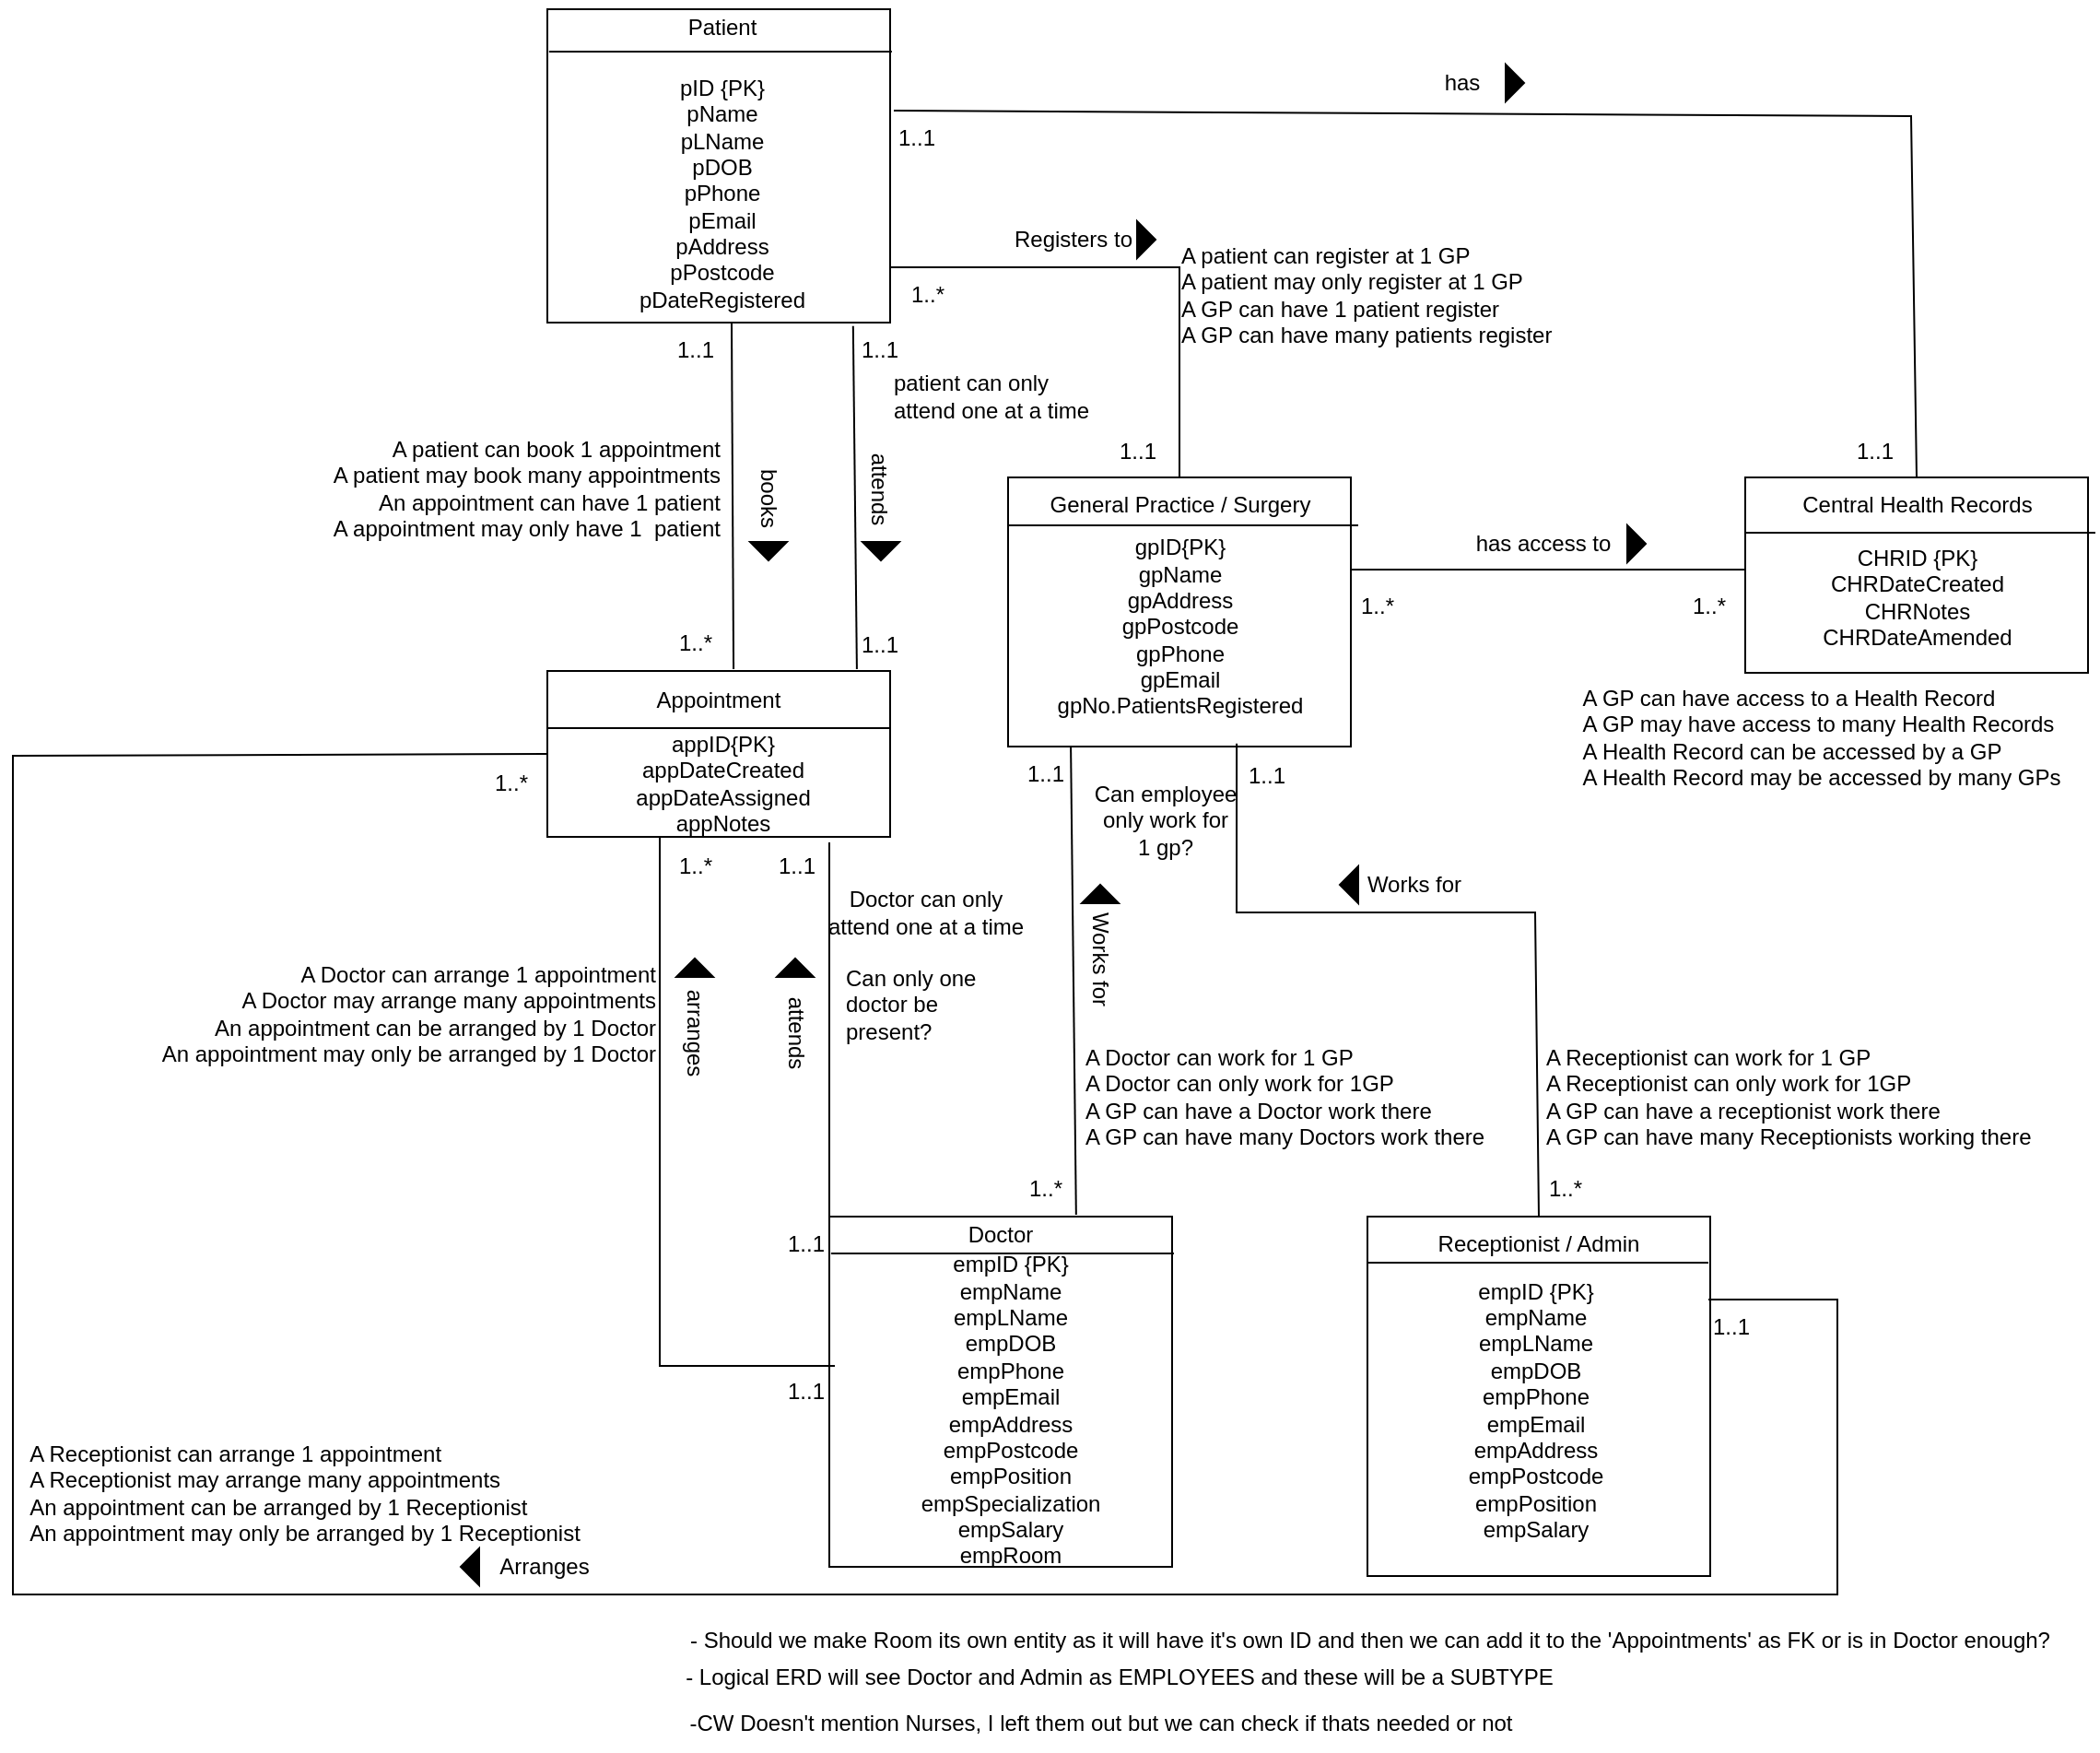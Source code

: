<mxfile version="20.8.11" type="github">
  <diagram name="Page-1" id="g4egNxcppEt3CNvm98ZU">
    <mxGraphModel dx="2591" dy="745" grid="1" gridSize="10" guides="1" tooltips="1" connect="1" arrows="1" fold="1" page="1" pageScale="1" pageWidth="1169" pageHeight="827" math="0" shadow="0">
      <root>
        <mxCell id="0" />
        <mxCell id="1" parent="0" />
        <mxCell id="moCKxcB6sKFw1QIm4DEG-2" value="" style="rounded=0;whiteSpace=wrap;html=1;" vertex="1" parent="1">
          <mxGeometry x="390" y="324" width="186" height="146" as="geometry" />
        </mxCell>
        <mxCell id="moCKxcB6sKFw1QIm4DEG-4" value="" style="endArrow=none;html=1;rounded=0;" edge="1" parent="1">
          <mxGeometry width="50" height="50" relative="1" as="geometry">
            <mxPoint x="390" y="350" as="sourcePoint" />
            <mxPoint x="580" y="350" as="targetPoint" />
          </mxGeometry>
        </mxCell>
        <mxCell id="moCKxcB6sKFw1QIm4DEG-5" value="General Practice / Surgery" style="text;html=1;strokeColor=none;fillColor=none;align=center;verticalAlign=middle;whiteSpace=wrap;rounded=0;" vertex="1" parent="1">
          <mxGeometry x="409.5" y="324" width="147" height="30" as="geometry" />
        </mxCell>
        <mxCell id="moCKxcB6sKFw1QIm4DEG-6" value="" style="rounded=0;whiteSpace=wrap;html=1;" vertex="1" parent="1">
          <mxGeometry x="790" y="324" width="186" height="106" as="geometry" />
        </mxCell>
        <mxCell id="moCKxcB6sKFw1QIm4DEG-7" value="" style="endArrow=none;html=1;rounded=0;" edge="1" parent="1">
          <mxGeometry width="50" height="50" relative="1" as="geometry">
            <mxPoint x="790" y="354" as="sourcePoint" />
            <mxPoint x="980" y="354" as="targetPoint" />
          </mxGeometry>
        </mxCell>
        <mxCell id="moCKxcB6sKFw1QIm4DEG-8" value="Central Health Records" style="text;html=1;strokeColor=none;fillColor=none;align=center;verticalAlign=middle;whiteSpace=wrap;rounded=0;" vertex="1" parent="1">
          <mxGeometry x="809.5" y="324" width="147" height="30" as="geometry" />
        </mxCell>
        <mxCell id="moCKxcB6sKFw1QIm4DEG-12" value="" style="rounded=0;whiteSpace=wrap;html=1;" vertex="1" parent="1">
          <mxGeometry x="140" y="70" width="186" height="170" as="geometry" />
        </mxCell>
        <mxCell id="moCKxcB6sKFw1QIm4DEG-13" value="" style="endArrow=none;html=1;rounded=0;entryX=1.005;entryY=0.135;entryDx=0;entryDy=0;entryPerimeter=0;exitX=0.005;exitY=0.135;exitDx=0;exitDy=0;exitPerimeter=0;" edge="1" parent="1" target="moCKxcB6sKFw1QIm4DEG-12" source="moCKxcB6sKFw1QIm4DEG-12">
          <mxGeometry width="50" height="50" relative="1" as="geometry">
            <mxPoint x="140" y="180" as="sourcePoint" />
            <mxPoint x="190" y="130" as="targetPoint" />
          </mxGeometry>
        </mxCell>
        <mxCell id="moCKxcB6sKFw1QIm4DEG-14" value="Patient" style="text;html=1;strokeColor=none;fillColor=none;align=center;verticalAlign=middle;whiteSpace=wrap;rounded=0;" vertex="1" parent="1">
          <mxGeometry x="175" y="65" width="120" height="30" as="geometry" />
        </mxCell>
        <mxCell id="moCKxcB6sKFw1QIm4DEG-15" value="" style="rounded=0;whiteSpace=wrap;html=1;" vertex="1" parent="1">
          <mxGeometry x="293" y="725" width="186" height="190" as="geometry" />
        </mxCell>
        <mxCell id="moCKxcB6sKFw1QIm4DEG-16" value="" style="endArrow=none;html=1;rounded=0;exitX=0.005;exitY=0.105;exitDx=0;exitDy=0;exitPerimeter=0;" edge="1" parent="1" source="moCKxcB6sKFw1QIm4DEG-15">
          <mxGeometry width="50" height="50" relative="1" as="geometry">
            <mxPoint x="293" y="800" as="sourcePoint" />
            <mxPoint x="480" y="745" as="targetPoint" />
          </mxGeometry>
        </mxCell>
        <mxCell id="moCKxcB6sKFw1QIm4DEG-17" value="Doctor" style="text;html=1;strokeColor=none;fillColor=none;align=center;verticalAlign=middle;whiteSpace=wrap;rounded=0;" vertex="1" parent="1">
          <mxGeometry x="326" y="720" width="120" height="30" as="geometry" />
        </mxCell>
        <mxCell id="moCKxcB6sKFw1QIm4DEG-18" value="" style="rounded=0;whiteSpace=wrap;html=1;" vertex="1" parent="1">
          <mxGeometry x="585" y="725" width="186" height="195" as="geometry" />
        </mxCell>
        <mxCell id="moCKxcB6sKFw1QIm4DEG-19" value="" style="endArrow=none;html=1;rounded=0;" edge="1" parent="1">
          <mxGeometry width="50" height="50" relative="1" as="geometry">
            <mxPoint x="585" y="750" as="sourcePoint" />
            <mxPoint x="770" y="750" as="targetPoint" />
          </mxGeometry>
        </mxCell>
        <mxCell id="moCKxcB6sKFw1QIm4DEG-20" value="Receptionist / Admin" style="text;html=1;strokeColor=none;fillColor=none;align=center;verticalAlign=middle;whiteSpace=wrap;rounded=0;" vertex="1" parent="1">
          <mxGeometry x="618" y="725" width="120" height="30" as="geometry" />
        </mxCell>
        <mxCell id="moCKxcB6sKFw1QIm4DEG-21" value="" style="rounded=0;whiteSpace=wrap;html=1;" vertex="1" parent="1">
          <mxGeometry x="140" y="429" width="186" height="90" as="geometry" />
        </mxCell>
        <mxCell id="moCKxcB6sKFw1QIm4DEG-22" value="" style="endArrow=none;html=1;rounded=0;entryX=1;entryY=0.344;entryDx=0;entryDy=0;entryPerimeter=0;" edge="1" parent="1" target="moCKxcB6sKFw1QIm4DEG-21">
          <mxGeometry width="50" height="50" relative="1" as="geometry">
            <mxPoint x="140" y="460" as="sourcePoint" />
            <mxPoint x="190" y="410" as="targetPoint" />
          </mxGeometry>
        </mxCell>
        <mxCell id="moCKxcB6sKFw1QIm4DEG-23" value="Appointment" style="text;html=1;strokeColor=none;fillColor=none;align=center;verticalAlign=middle;whiteSpace=wrap;rounded=0;" vertex="1" parent="1">
          <mxGeometry x="173" y="430" width="120" height="30" as="geometry" />
        </mxCell>
        <mxCell id="moCKxcB6sKFw1QIm4DEG-27" value="" style="endArrow=none;html=1;rounded=0;endFill=0;" edge="1" parent="1">
          <mxGeometry width="50" height="50" relative="1" as="geometry">
            <mxPoint x="576" y="374" as="sourcePoint" />
            <mxPoint x="790" y="374" as="targetPoint" />
          </mxGeometry>
        </mxCell>
        <mxCell id="moCKxcB6sKFw1QIm4DEG-28" value="has access to" style="text;html=1;align=center;verticalAlign=middle;resizable=0;points=[];autosize=1;strokeColor=none;fillColor=none;" vertex="1" parent="1">
          <mxGeometry x="630" y="345" width="100" height="30" as="geometry" />
        </mxCell>
        <mxCell id="moCKxcB6sKFw1QIm4DEG-29" value="1..*" style="text;html=1;align=center;verticalAlign=middle;resizable=0;points=[];autosize=1;strokeColor=none;fillColor=none;" vertex="1" parent="1">
          <mxGeometry x="570" y="379" width="40" height="30" as="geometry" />
        </mxCell>
        <mxCell id="moCKxcB6sKFw1QIm4DEG-30" value="1..*" style="text;html=1;align=center;verticalAlign=middle;resizable=0;points=[];autosize=1;strokeColor=none;fillColor=none;" vertex="1" parent="1">
          <mxGeometry x="750" y="379" width="40" height="30" as="geometry" />
        </mxCell>
        <mxCell id="moCKxcB6sKFw1QIm4DEG-34" value="" style="endArrow=none;html=1;rounded=0;entryX=0.5;entryY=0;entryDx=0;entryDy=0;endFill=0;" edge="1" parent="1" target="moCKxcB6sKFw1QIm4DEG-2">
          <mxGeometry width="50" height="50" relative="1" as="geometry">
            <mxPoint x="326" y="210" as="sourcePoint" />
            <mxPoint x="376" y="160" as="targetPoint" />
            <Array as="points">
              <mxPoint x="483" y="210" />
            </Array>
          </mxGeometry>
        </mxCell>
        <mxCell id="moCKxcB6sKFw1QIm4DEG-35" value="Registers to" style="text;html=1;align=center;verticalAlign=middle;resizable=0;points=[];autosize=1;strokeColor=none;fillColor=none;" vertex="1" parent="1">
          <mxGeometry x="380" y="180" width="90" height="30" as="geometry" />
        </mxCell>
        <mxCell id="moCKxcB6sKFw1QIm4DEG-36" value="1..*" style="text;html=1;align=center;verticalAlign=middle;resizable=0;points=[];autosize=1;strokeColor=none;fillColor=none;" vertex="1" parent="1">
          <mxGeometry x="326" y="210" width="40" height="30" as="geometry" />
        </mxCell>
        <mxCell id="moCKxcB6sKFw1QIm4DEG-37" value="1..1" style="text;html=1;align=center;verticalAlign=middle;resizable=0;points=[];autosize=1;strokeColor=none;fillColor=none;" vertex="1" parent="1">
          <mxGeometry x="440" y="295" width="40" height="30" as="geometry" />
        </mxCell>
        <mxCell id="moCKxcB6sKFw1QIm4DEG-38" value="" style="endArrow=none;html=1;rounded=0;entryX=0.567;entryY=-0.067;entryDx=0;entryDy=0;entryPerimeter=0;endFill=0;" edge="1" parent="1" target="moCKxcB6sKFw1QIm4DEG-23">
          <mxGeometry width="50" height="50" relative="1" as="geometry">
            <mxPoint x="240" y="240" as="sourcePoint" />
            <mxPoint x="290" y="190" as="targetPoint" />
          </mxGeometry>
        </mxCell>
        <mxCell id="moCKxcB6sKFw1QIm4DEG-39" value="books" style="text;html=1;align=center;verticalAlign=middle;resizable=0;points=[];autosize=1;strokeColor=none;fillColor=none;rotation=90;" vertex="1" parent="1">
          <mxGeometry x="230" y="320" width="60" height="30" as="geometry" />
        </mxCell>
        <mxCell id="moCKxcB6sKFw1QIm4DEG-40" value="1..*" style="text;html=1;align=center;verticalAlign=middle;resizable=0;points=[];autosize=1;strokeColor=none;fillColor=none;" vertex="1" parent="1">
          <mxGeometry x="200" y="399" width="40" height="30" as="geometry" />
        </mxCell>
        <mxCell id="moCKxcB6sKFw1QIm4DEG-41" value="1..1" style="text;html=1;align=center;verticalAlign=middle;resizable=0;points=[];autosize=1;strokeColor=none;fillColor=none;" vertex="1" parent="1">
          <mxGeometry x="200" y="240" width="40" height="30" as="geometry" />
        </mxCell>
        <mxCell id="moCKxcB6sKFw1QIm4DEG-42" value="&lt;div align=&quot;left&quot;&gt;A patient can register at 1 GP&lt;br&gt;A patient may only register at 1 GP&lt;br&gt;A GP can have 1 patient register&lt;br&gt;A GP can have many patients register&lt;/div&gt;" style="text;html=1;align=left;verticalAlign=middle;resizable=0;points=[];autosize=1;strokeColor=none;fillColor=none;" vertex="1" parent="1">
          <mxGeometry x="482" y="190" width="230" height="70" as="geometry" />
        </mxCell>
        <mxCell id="moCKxcB6sKFw1QIm4DEG-44" value="&lt;div align=&quot;right&quot;&gt;A patient can book 1 appointment&lt;br&gt;A patient may book many appointments&lt;br&gt;An appointment can have 1 patient&lt;br&gt;A appointment may only have 1&amp;nbsp; patient&lt;/div&gt;" style="text;html=1;align=right;verticalAlign=middle;resizable=0;points=[];autosize=1;strokeColor=none;fillColor=none;" vertex="1" parent="1">
          <mxGeometry x="-5" y="295" width="240" height="70" as="geometry" />
        </mxCell>
        <mxCell id="moCKxcB6sKFw1QIm4DEG-45" value="&lt;div align=&quot;justify&quot;&gt;A GP can have access to a Health Record&lt;br&gt;A GP may have access to many Health Records&lt;br&gt;A Health Record can be accessed by a GP&lt;br&gt;A Health Record may be accessed by many GPs&lt;/div&gt;" style="text;html=1;align=center;verticalAlign=middle;resizable=0;points=[];autosize=1;strokeColor=none;fillColor=none;" vertex="1" parent="1">
          <mxGeometry x="686" y="430" width="290" height="70" as="geometry" />
        </mxCell>
        <mxCell id="moCKxcB6sKFw1QIm4DEG-46" value="" style="endArrow=none;html=1;rounded=0;exitX=0.72;exitY=-0.005;exitDx=0;exitDy=0;exitPerimeter=0;entryX=0.183;entryY=1;entryDx=0;entryDy=0;entryPerimeter=0;endFill=0;" edge="1" parent="1" source="moCKxcB6sKFw1QIm4DEG-15" target="moCKxcB6sKFw1QIm4DEG-2">
          <mxGeometry width="50" height="50" relative="1" as="geometry">
            <mxPoint x="446" y="479" as="sourcePoint" />
            <mxPoint x="430" y="410" as="targetPoint" />
          </mxGeometry>
        </mxCell>
        <mxCell id="moCKxcB6sKFw1QIm4DEG-47" value="Works for" style="text;html=1;align=center;verticalAlign=middle;resizable=0;points=[];autosize=1;strokeColor=none;fillColor=none;rotation=90;" vertex="1" parent="1">
          <mxGeometry x="400" y="570" width="80" height="30" as="geometry" />
        </mxCell>
        <mxCell id="moCKxcB6sKFw1QIm4DEG-48" value="1..1" style="text;html=1;align=center;verticalAlign=middle;resizable=0;points=[];autosize=1;strokeColor=none;fillColor=none;" vertex="1" parent="1">
          <mxGeometry x="390" y="470" width="40" height="30" as="geometry" />
        </mxCell>
        <mxCell id="moCKxcB6sKFw1QIm4DEG-49" value="Can employee&lt;br&gt; only work for &lt;br&gt;1 gp?" style="text;html=1;align=center;verticalAlign=middle;resizable=0;points=[];autosize=1;strokeColor=none;fillColor=none;" vertex="1" parent="1">
          <mxGeometry x="425" y="480" width="100" height="60" as="geometry" />
        </mxCell>
        <mxCell id="moCKxcB6sKFw1QIm4DEG-50" value="1..*" style="text;html=1;align=center;verticalAlign=middle;resizable=0;points=[];autosize=1;strokeColor=none;fillColor=none;" vertex="1" parent="1">
          <mxGeometry x="390" y="695" width="40" height="30" as="geometry" />
        </mxCell>
        <mxCell id="moCKxcB6sKFw1QIm4DEG-51" value="" style="endArrow=none;html=1;rounded=0;exitX=0.5;exitY=0;exitDx=0;exitDy=0;entryX=0.667;entryY=0.989;entryDx=0;entryDy=0;entryPerimeter=0;endFill=0;" edge="1" parent="1" source="moCKxcB6sKFw1QIm4DEG-20" target="moCKxcB6sKFw1QIm4DEG-2">
          <mxGeometry width="50" height="50" relative="1" as="geometry">
            <mxPoint x="540" y="450" as="sourcePoint" />
            <mxPoint x="590" y="400" as="targetPoint" />
            <Array as="points">
              <mxPoint x="676" y="560" />
              <mxPoint x="514" y="560" />
            </Array>
          </mxGeometry>
        </mxCell>
        <mxCell id="moCKxcB6sKFw1QIm4DEG-53" value="Works for" style="text;html=1;align=center;verticalAlign=middle;resizable=0;points=[];autosize=1;strokeColor=none;fillColor=none;rotation=0;" vertex="1" parent="1">
          <mxGeometry x="570" y="530" width="80" height="30" as="geometry" />
        </mxCell>
        <mxCell id="moCKxcB6sKFw1QIm4DEG-54" value="1..1" style="text;html=1;align=center;verticalAlign=middle;resizable=0;points=[];autosize=1;strokeColor=none;fillColor=none;" vertex="1" parent="1">
          <mxGeometry x="510" y="471" width="40" height="30" as="geometry" />
        </mxCell>
        <mxCell id="moCKxcB6sKFw1QIm4DEG-55" value="1..*" style="text;html=1;align=center;verticalAlign=middle;resizable=0;points=[];autosize=1;strokeColor=none;fillColor=none;" vertex="1" parent="1">
          <mxGeometry x="672" y="695" width="40" height="30" as="geometry" />
        </mxCell>
        <mxCell id="moCKxcB6sKFw1QIm4DEG-56" value="" style="endArrow=none;html=1;rounded=0;entryX=0.328;entryY=1;entryDx=0;entryDy=0;entryPerimeter=0;exitX=0.9;exitY=0.033;exitDx=0;exitDy=0;exitPerimeter=0;endFill=0;" edge="1" parent="1" source="moCKxcB6sKFw1QIm4DEG-60" target="moCKxcB6sKFw1QIm4DEG-21">
          <mxGeometry width="50" height="50" relative="1" as="geometry">
            <mxPoint x="293" y="690" as="sourcePoint" />
            <mxPoint x="343" y="640" as="targetPoint" />
            <Array as="points">
              <mxPoint x="201" y="806" />
              <mxPoint x="201" y="690" />
            </Array>
          </mxGeometry>
        </mxCell>
        <mxCell id="moCKxcB6sKFw1QIm4DEG-57" value="arranges" style="text;html=1;align=center;verticalAlign=middle;resizable=0;points=[];autosize=1;strokeColor=none;fillColor=none;rotation=90;" vertex="1" parent="1">
          <mxGeometry x="185" y="610" width="70" height="30" as="geometry" />
        </mxCell>
        <mxCell id="moCKxcB6sKFw1QIm4DEG-58" value="- Logical ERD will see Doctor and Admin as EMPLOYEES and these will be a SUBTYPE " style="text;html=1;align=center;verticalAlign=middle;resizable=0;points=[];autosize=1;strokeColor=none;fillColor=none;" vertex="1" parent="1">
          <mxGeometry x="200" y="960" width="500" height="30" as="geometry" />
        </mxCell>
        <mxCell id="moCKxcB6sKFw1QIm4DEG-59" value="1..*" style="text;html=1;align=center;verticalAlign=middle;resizable=0;points=[];autosize=1;strokeColor=none;fillColor=none;" vertex="1" parent="1">
          <mxGeometry x="200" y="520" width="40" height="30" as="geometry" />
        </mxCell>
        <mxCell id="moCKxcB6sKFw1QIm4DEG-60" value="1..1" style="text;html=1;align=center;verticalAlign=middle;resizable=0;points=[];autosize=1;strokeColor=none;fillColor=none;" vertex="1" parent="1">
          <mxGeometry x="260" y="805" width="40" height="30" as="geometry" />
        </mxCell>
        <mxCell id="moCKxcB6sKFw1QIm4DEG-61" value="&lt;div align=&quot;right&quot;&gt;A Doctor can arrange 1 appointment&lt;br&gt;A Doctor may arrange many appointments&lt;br&gt;An appointment can be arranged by 1 Doctor&lt;br&gt;An appointment may only be arranged by 1 Doctor&lt;/div&gt;" style="text;html=1;align=right;verticalAlign=middle;resizable=0;points=[];autosize=1;strokeColor=none;fillColor=none;" vertex="1" parent="1">
          <mxGeometry x="-90" y="580" width="290" height="70" as="geometry" />
        </mxCell>
        <mxCell id="moCKxcB6sKFw1QIm4DEG-62" value="&lt;div align=&quot;left&quot;&gt;A Doctor can work for 1 GP&lt;br&gt;A Doctor can only work for 1GP&lt;br&gt;A GP can have a Doctor work there&amp;nbsp;&amp;nbsp;&amp;nbsp;&amp;nbsp;&amp;nbsp;&amp;nbsp;&amp;nbsp;&amp;nbsp;&amp;nbsp; &lt;br&gt;A GP can have many Doctors work there&lt;/div&gt;" style="text;html=1;align=left;verticalAlign=middle;resizable=0;points=[];autosize=1;strokeColor=none;fillColor=none;" vertex="1" parent="1">
          <mxGeometry x="430" y="625" width="240" height="70" as="geometry" />
        </mxCell>
        <mxCell id="moCKxcB6sKFw1QIm4DEG-63" value="&lt;div align=&quot;left&quot;&gt;A Receptionist can work for 1 GP&lt;br&gt;A Receptionist can only work for 1GP&lt;br&gt;A GP can have a receptionist work there&lt;br&gt;A GP can have many Receptionists working there&lt;/div&gt;" style="text;html=1;align=left;verticalAlign=middle;resizable=0;points=[];autosize=1;strokeColor=none;fillColor=none;" vertex="1" parent="1">
          <mxGeometry x="680" y="625" width="290" height="70" as="geometry" />
        </mxCell>
        <mxCell id="moCKxcB6sKFw1QIm4DEG-64" value="" style="endArrow=none;html=1;rounded=0;entryX=0;entryY=0.5;entryDx=0;entryDy=0;endFill=0;exitX=0.2;exitY=0;exitDx=0;exitDy=0;exitPerimeter=0;" edge="1" parent="1" source="moCKxcB6sKFw1QIm4DEG-66" target="moCKxcB6sKFw1QIm4DEG-21">
          <mxGeometry width="50" height="50" relative="1" as="geometry">
            <mxPoint x="769" y="827" as="sourcePoint" />
            <mxPoint x="819" y="777" as="targetPoint" />
            <Array as="points">
              <mxPoint x="840" y="770" />
              <mxPoint x="840" y="827" />
              <mxPoint x="840" y="930" />
              <mxPoint x="-150" y="930" />
              <mxPoint x="-150" y="475" />
            </Array>
          </mxGeometry>
        </mxCell>
        <mxCell id="moCKxcB6sKFw1QIm4DEG-65" value="1..*" style="text;html=1;align=center;verticalAlign=middle;resizable=0;points=[];autosize=1;strokeColor=none;fillColor=none;" vertex="1" parent="1">
          <mxGeometry x="100" y="475" width="40" height="30" as="geometry" />
        </mxCell>
        <mxCell id="moCKxcB6sKFw1QIm4DEG-66" value="1..1" style="text;html=1;align=center;verticalAlign=middle;resizable=0;points=[];autosize=1;strokeColor=none;fillColor=none;" vertex="1" parent="1">
          <mxGeometry x="762" y="770" width="40" height="30" as="geometry" />
        </mxCell>
        <mxCell id="moCKxcB6sKFw1QIm4DEG-67" value="Arranges" style="text;html=1;align=center;verticalAlign=middle;resizable=0;points=[];autosize=1;strokeColor=none;fillColor=none;" vertex="1" parent="1">
          <mxGeometry x="103" y="900" width="70" height="30" as="geometry" />
        </mxCell>
        <mxCell id="moCKxcB6sKFw1QIm4DEG-68" value="&lt;div align=&quot;justify&quot;&gt;A Receptionist can arrange 1 appointment&lt;br&gt;A Receptionist may arrange many appointments&lt;br&gt;An appointment can be arranged by 1 Receptionist&lt;br&gt;An appointment may only be arranged by 1 Receptionist&lt;/div&gt;" style="text;html=1;align=center;verticalAlign=middle;resizable=0;points=[];autosize=1;strokeColor=none;fillColor=none;" vertex="1" parent="1">
          <mxGeometry x="-157" y="840" width="330" height="70" as="geometry" />
        </mxCell>
        <mxCell id="moCKxcB6sKFw1QIm4DEG-69" value="" style="endArrow=none;html=1;rounded=0;exitX=0;exitY=0;exitDx=0;exitDy=0;entryX=0.95;entryY=0.067;entryDx=0;entryDy=0;entryPerimeter=0;endFill=0;" edge="1" parent="1" source="moCKxcB6sKFw1QIm4DEG-15" target="moCKxcB6sKFw1QIm4DEG-71">
          <mxGeometry width="50" height="50" relative="1" as="geometry">
            <mxPoint x="310" y="630" as="sourcePoint" />
            <mxPoint x="360" y="580" as="targetPoint" />
          </mxGeometry>
        </mxCell>
        <mxCell id="moCKxcB6sKFw1QIm4DEG-70" value="attends" style="text;html=1;align=center;verticalAlign=middle;resizable=0;points=[];autosize=1;strokeColor=none;fillColor=none;rotation=90;" vertex="1" parent="1">
          <mxGeometry x="245" y="610" width="60" height="30" as="geometry" />
        </mxCell>
        <mxCell id="moCKxcB6sKFw1QIm4DEG-71" value="1..1" style="text;html=1;align=center;verticalAlign=middle;resizable=0;points=[];autosize=1;strokeColor=none;fillColor=none;" vertex="1" parent="1">
          <mxGeometry x="255" y="520" width="40" height="30" as="geometry" />
        </mxCell>
        <mxCell id="moCKxcB6sKFw1QIm4DEG-72" value="1..1" style="text;html=1;align=center;verticalAlign=middle;resizable=0;points=[];autosize=1;strokeColor=none;fillColor=none;" vertex="1" parent="1">
          <mxGeometry x="260" y="725" width="40" height="30" as="geometry" />
        </mxCell>
        <mxCell id="moCKxcB6sKFw1QIm4DEG-73" value="&lt;div align=&quot;left&quot;&gt;Can only one &lt;br&gt;doctor be&lt;br&gt; present?&lt;/div&gt;" style="text;html=1;align=left;verticalAlign=middle;resizable=0;points=[];autosize=1;strokeColor=none;fillColor=none;" vertex="1" parent="1">
          <mxGeometry x="300" y="580" width="100" height="60" as="geometry" />
        </mxCell>
        <mxCell id="moCKxcB6sKFw1QIm4DEG-74" value="" style="endArrow=none;html=1;rounded=0;exitX=0.892;exitY=1.011;exitDx=0;exitDy=0;exitPerimeter=0;entryX=0.903;entryY=-0.011;entryDx=0;entryDy=0;entryPerimeter=0;endFill=0;" edge="1" parent="1" source="moCKxcB6sKFw1QIm4DEG-12" target="moCKxcB6sKFw1QIm4DEG-21">
          <mxGeometry width="50" height="50" relative="1" as="geometry">
            <mxPoint x="310" y="510" as="sourcePoint" />
            <mxPoint x="360" y="460" as="targetPoint" />
          </mxGeometry>
        </mxCell>
        <mxCell id="moCKxcB6sKFw1QIm4DEG-75" value="attends" style="text;html=1;align=center;verticalAlign=middle;resizable=0;points=[];autosize=1;strokeColor=none;fillColor=none;rotation=90;" vertex="1" parent="1">
          <mxGeometry x="290" y="315" width="60" height="30" as="geometry" />
        </mxCell>
        <mxCell id="moCKxcB6sKFw1QIm4DEG-76" value="1..1" style="text;html=1;align=center;verticalAlign=middle;resizable=0;points=[];autosize=1;strokeColor=none;fillColor=none;" vertex="1" parent="1">
          <mxGeometry x="300" y="240" width="40" height="30" as="geometry" />
        </mxCell>
        <mxCell id="moCKxcB6sKFw1QIm4DEG-77" value="1..1" style="text;html=1;align=center;verticalAlign=middle;resizable=0;points=[];autosize=1;strokeColor=none;fillColor=none;" vertex="1" parent="1">
          <mxGeometry x="300" y="400" width="40" height="30" as="geometry" />
        </mxCell>
        <mxCell id="moCKxcB6sKFw1QIm4DEG-78" value="Doctor can only &lt;br&gt;attend one at a time" style="text;html=1;align=center;verticalAlign=middle;resizable=0;points=[];autosize=1;strokeColor=none;fillColor=none;" vertex="1" parent="1">
          <mxGeometry x="279.5" y="540" width="130" height="40" as="geometry" />
        </mxCell>
        <mxCell id="moCKxcB6sKFw1QIm4DEG-79" value="&lt;div align=&quot;left&quot;&gt;patient can only &lt;br&gt;attend one at a time&lt;/div&gt;" style="text;html=1;align=left;verticalAlign=middle;resizable=0;points=[];autosize=1;strokeColor=none;fillColor=none;" vertex="1" parent="1">
          <mxGeometry x="326" y="260" width="130" height="40" as="geometry" />
        </mxCell>
        <mxCell id="moCKxcB6sKFw1QIm4DEG-80" value="" style="triangle;whiteSpace=wrap;html=1;rotation=-90;fillColor=#000000;" vertex="1" parent="1">
          <mxGeometry x="215" y="580" width="10" height="20" as="geometry" />
        </mxCell>
        <mxCell id="moCKxcB6sKFw1QIm4DEG-81" value="" style="triangle;whiteSpace=wrap;html=1;rotation=-90;fillColor=#000000;" vertex="1" parent="1">
          <mxGeometry x="269.5" y="580" width="10" height="20" as="geometry" />
        </mxCell>
        <mxCell id="moCKxcB6sKFw1QIm4DEG-82" value="" style="triangle;whiteSpace=wrap;html=1;rotation=-180;fillColor=#000000;" vertex="1" parent="1">
          <mxGeometry x="93" y="905" width="10" height="20" as="geometry" />
        </mxCell>
        <mxCell id="moCKxcB6sKFw1QIm4DEG-83" value="" style="triangle;whiteSpace=wrap;html=1;rotation=-90;fillColor=#000000;" vertex="1" parent="1">
          <mxGeometry x="435" y="540" width="10" height="20" as="geometry" />
        </mxCell>
        <mxCell id="moCKxcB6sKFw1QIm4DEG-84" value="" style="triangle;whiteSpace=wrap;html=1;rotation=-180;fillColor=#000000;" vertex="1" parent="1">
          <mxGeometry x="570" y="535" width="10" height="20" as="geometry" />
        </mxCell>
        <mxCell id="moCKxcB6sKFw1QIm4DEG-85" value="" style="triangle;whiteSpace=wrap;html=1;rotation=0;fillColor=#000000;" vertex="1" parent="1">
          <mxGeometry x="726" y="350" width="10" height="20" as="geometry" />
        </mxCell>
        <mxCell id="moCKxcB6sKFw1QIm4DEG-86" value="" style="triangle;whiteSpace=wrap;html=1;rotation=0;fillColor=#000000;" vertex="1" parent="1">
          <mxGeometry x="460" y="185" width="10" height="20" as="geometry" />
        </mxCell>
        <mxCell id="moCKxcB6sKFw1QIm4DEG-88" value="" style="triangle;whiteSpace=wrap;html=1;rotation=90;fillColor=#000000;" vertex="1" parent="1">
          <mxGeometry x="255" y="354" width="10" height="20" as="geometry" />
        </mxCell>
        <mxCell id="moCKxcB6sKFw1QIm4DEG-89" value="" style="triangle;whiteSpace=wrap;html=1;rotation=90;fillColor=#000000;" vertex="1" parent="1">
          <mxGeometry x="316" y="354" width="10" height="20" as="geometry" />
        </mxCell>
        <mxCell id="moCKxcB6sKFw1QIm4DEG-90" value="" style="endArrow=none;html=1;rounded=0;entryX=0.5;entryY=0;entryDx=0;entryDy=0;exitX=0.2;exitY=0;exitDx=0;exitDy=0;exitPerimeter=0;" edge="1" parent="1" source="moCKxcB6sKFw1QIm4DEG-93" target="moCKxcB6sKFw1QIm4DEG-8">
          <mxGeometry width="50" height="50" relative="1" as="geometry">
            <mxPoint x="330" y="120" as="sourcePoint" />
            <mxPoint x="360" y="370" as="targetPoint" />
            <Array as="points">
              <mxPoint x="880" y="128" />
            </Array>
          </mxGeometry>
        </mxCell>
        <mxCell id="moCKxcB6sKFw1QIm4DEG-91" value="" style="triangle;whiteSpace=wrap;html=1;rotation=0;fillColor=#000000;" vertex="1" parent="1">
          <mxGeometry x="660" y="100" width="10" height="20" as="geometry" />
        </mxCell>
        <mxCell id="moCKxcB6sKFw1QIm4DEG-92" value="has" style="text;html=1;align=center;verticalAlign=middle;resizable=0;points=[];autosize=1;strokeColor=none;fillColor=none;" vertex="1" parent="1">
          <mxGeometry x="616" y="95" width="40" height="30" as="geometry" />
        </mxCell>
        <mxCell id="moCKxcB6sKFw1QIm4DEG-93" value="1..1" style="text;html=1;align=center;verticalAlign=middle;resizable=0;points=[];autosize=1;strokeColor=none;fillColor=none;" vertex="1" parent="1">
          <mxGeometry x="320" y="125" width="40" height="30" as="geometry" />
        </mxCell>
        <mxCell id="moCKxcB6sKFw1QIm4DEG-94" value="1..1" style="text;html=1;align=center;verticalAlign=middle;resizable=0;points=[];autosize=1;strokeColor=none;fillColor=none;" vertex="1" parent="1">
          <mxGeometry x="840" y="295" width="40" height="30" as="geometry" />
        </mxCell>
        <mxCell id="moCKxcB6sKFw1QIm4DEG-95" value="&lt;div&gt;pID {PK}&lt;/div&gt;&lt;div&gt;pName&lt;/div&gt;&lt;div&gt;pLName&lt;/div&gt;&lt;div&gt;pDOB&lt;br&gt;&lt;/div&gt;&lt;div&gt;pPhone&lt;br&gt;pEmail&lt;br&gt;pAddress&lt;br&gt;pPostcode&lt;/div&gt;&lt;div&gt;pDateRegistered&lt;br&gt;&lt;/div&gt;" style="text;html=1;strokeColor=none;fillColor=none;align=center;verticalAlign=middle;whiteSpace=wrap;rounded=0;" vertex="1" parent="1">
          <mxGeometry x="185" y="135" width="100" height="70" as="geometry" />
        </mxCell>
        <mxCell id="moCKxcB6sKFw1QIm4DEG-96" value="&lt;div&gt;CHRID {PK}&lt;/div&gt;&lt;div&gt;CHRDateCreated&lt;/div&gt;CHRNotes&lt;br&gt;CHRDateAmended" style="text;html=1;align=center;verticalAlign=middle;resizable=0;points=[];autosize=1;strokeColor=none;fillColor=none;" vertex="1" parent="1">
          <mxGeometry x="818" y="354" width="130" height="70" as="geometry" />
        </mxCell>
        <mxCell id="moCKxcB6sKFw1QIm4DEG-97" value="&lt;div&gt;empID {PK}&lt;/div&gt;&lt;div&gt;empName&lt;/div&gt;&lt;div&gt;empLName&lt;/div&gt;&lt;div&gt;empDOB&lt;/div&gt;&lt;div&gt;empPhone&lt;/div&gt;&lt;div&gt;empEmail&lt;/div&gt;&lt;div&gt;empAddress&lt;/div&gt;&lt;div&gt;empPostcode&lt;/div&gt;&lt;div&gt;empPosition&lt;br&gt;&lt;/div&gt;&lt;div&gt;empSpecialization&lt;br&gt;empSalary&lt;br&gt;empRoom&lt;br&gt;&lt;/div&gt;" style="text;html=1;align=center;verticalAlign=middle;resizable=0;points=[];autosize=1;strokeColor=none;fillColor=none;" vertex="1" parent="1">
          <mxGeometry x="331" y="735" width="120" height="190" as="geometry" />
        </mxCell>
        <mxCell id="moCKxcB6sKFw1QIm4DEG-98" value="- Should we make Room its own entity as it will have it&#39;s own ID and then we can add it to the &#39;Appointments&#39; as FK or is in Doctor enough?" style="text;html=1;align=center;verticalAlign=middle;resizable=0;points=[];autosize=1;strokeColor=none;fillColor=none;" vertex="1" parent="1">
          <mxGeometry x="196" y="940" width="780" height="30" as="geometry" />
        </mxCell>
        <mxCell id="moCKxcB6sKFw1QIm4DEG-99" value="&lt;div&gt;empID {PK}&lt;/div&gt;&lt;div&gt;empName&lt;/div&gt;&lt;div&gt;empLName&lt;/div&gt;&lt;div&gt;empDOB&lt;/div&gt;&lt;div&gt;empPhone&lt;/div&gt;&lt;div&gt;empEmail&lt;/div&gt;&lt;div&gt;empAddress&lt;/div&gt;&lt;div&gt;empPostcode&lt;/div&gt;&lt;div&gt;empPosition&lt;br&gt;empSalary&lt;br&gt;&lt;/div&gt;" style="text;html=1;align=center;verticalAlign=middle;resizable=0;points=[];autosize=1;strokeColor=none;fillColor=none;" vertex="1" parent="1">
          <mxGeometry x="626" y="750" width="100" height="160" as="geometry" />
        </mxCell>
        <mxCell id="moCKxcB6sKFw1QIm4DEG-100" value="&lt;div&gt;appID{PK}&lt;/div&gt;&lt;div&gt;appDateCreated&lt;br&gt;appDateAssigned&lt;/div&gt;&lt;div&gt;appNotes&lt;br&gt;&lt;/div&gt;" style="text;html=1;align=center;verticalAlign=middle;resizable=0;points=[];autosize=1;strokeColor=none;fillColor=none;" vertex="1" parent="1">
          <mxGeometry x="175" y="455" width="120" height="70" as="geometry" />
        </mxCell>
        <mxCell id="moCKxcB6sKFw1QIm4DEG-101" value="&lt;div&gt;gpID{PK}&lt;/div&gt;&lt;div&gt;gpName&lt;/div&gt;&lt;div&gt;gpAddress&lt;/div&gt;&lt;div&gt;gpPostcode&lt;/div&gt;&lt;div&gt;gpPhone&lt;/div&gt;&lt;div&gt;gpEmail&lt;/div&gt;&lt;div&gt;gpNo.PatientsRegistered&lt;br&gt;&lt;/div&gt;" style="text;html=1;align=center;verticalAlign=middle;resizable=0;points=[];autosize=1;strokeColor=none;fillColor=none;" vertex="1" parent="1">
          <mxGeometry x="403" y="350" width="160" height="110" as="geometry" />
        </mxCell>
        <mxCell id="moCKxcB6sKFw1QIm4DEG-102" value="-CW Doesn&#39;t mention Nurses, I left them out but we can check if thats needed or not" style="text;html=1;align=center;verticalAlign=middle;resizable=0;points=[];autosize=1;strokeColor=none;fillColor=none;" vertex="1" parent="1">
          <mxGeometry x="200" y="985" width="480" height="30" as="geometry" />
        </mxCell>
      </root>
    </mxGraphModel>
  </diagram>
</mxfile>
